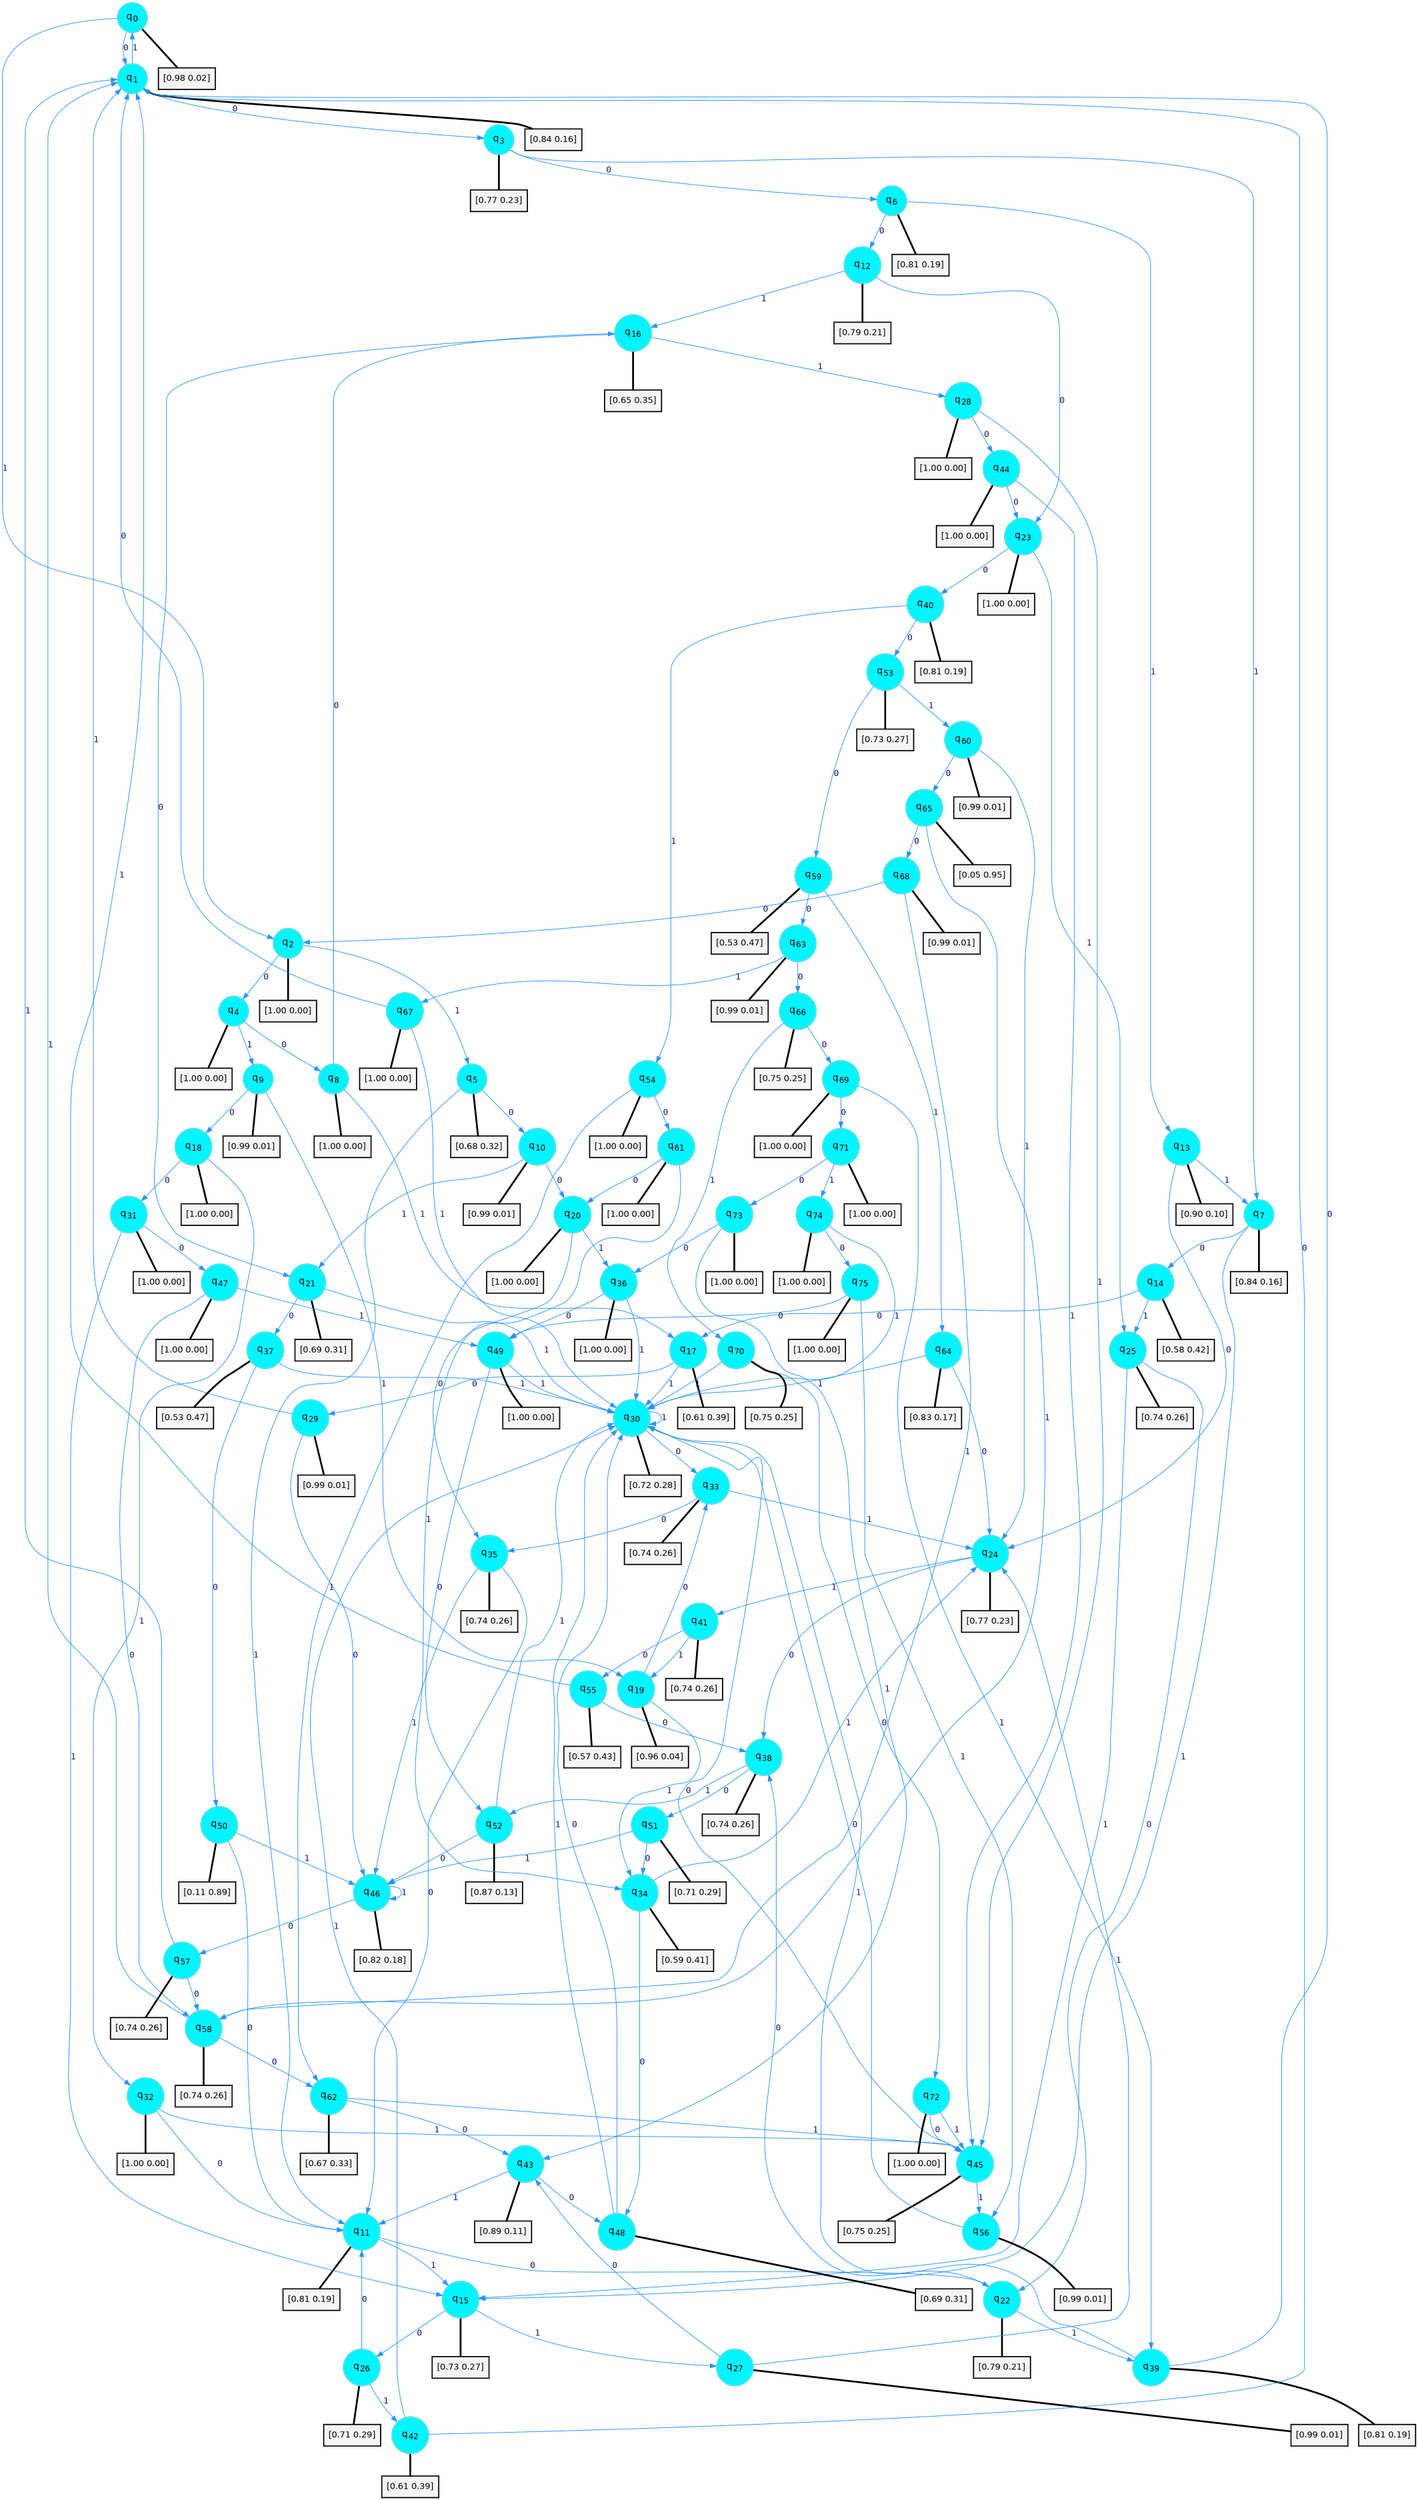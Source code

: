 digraph G {
graph [
bgcolor=transparent, dpi=300, rankdir=TD, size="40,25"];
node [
color=gray, fillcolor=turquoise1, fontcolor=black, fontname=Helvetica, fontsize=16, fontweight=bold, shape=circle, style=filled];
edge [
arrowsize=1, color=dodgerblue1, fontcolor=midnightblue, fontname=courier, fontweight=bold, penwidth=1, style=solid, weight=20];
0[label=<q<SUB>0</SUB>>];
1[label=<q<SUB>1</SUB>>];
2[label=<q<SUB>2</SUB>>];
3[label=<q<SUB>3</SUB>>];
4[label=<q<SUB>4</SUB>>];
5[label=<q<SUB>5</SUB>>];
6[label=<q<SUB>6</SUB>>];
7[label=<q<SUB>7</SUB>>];
8[label=<q<SUB>8</SUB>>];
9[label=<q<SUB>9</SUB>>];
10[label=<q<SUB>10</SUB>>];
11[label=<q<SUB>11</SUB>>];
12[label=<q<SUB>12</SUB>>];
13[label=<q<SUB>13</SUB>>];
14[label=<q<SUB>14</SUB>>];
15[label=<q<SUB>15</SUB>>];
16[label=<q<SUB>16</SUB>>];
17[label=<q<SUB>17</SUB>>];
18[label=<q<SUB>18</SUB>>];
19[label=<q<SUB>19</SUB>>];
20[label=<q<SUB>20</SUB>>];
21[label=<q<SUB>21</SUB>>];
22[label=<q<SUB>22</SUB>>];
23[label=<q<SUB>23</SUB>>];
24[label=<q<SUB>24</SUB>>];
25[label=<q<SUB>25</SUB>>];
26[label=<q<SUB>26</SUB>>];
27[label=<q<SUB>27</SUB>>];
28[label=<q<SUB>28</SUB>>];
29[label=<q<SUB>29</SUB>>];
30[label=<q<SUB>30</SUB>>];
31[label=<q<SUB>31</SUB>>];
32[label=<q<SUB>32</SUB>>];
33[label=<q<SUB>33</SUB>>];
34[label=<q<SUB>34</SUB>>];
35[label=<q<SUB>35</SUB>>];
36[label=<q<SUB>36</SUB>>];
37[label=<q<SUB>37</SUB>>];
38[label=<q<SUB>38</SUB>>];
39[label=<q<SUB>39</SUB>>];
40[label=<q<SUB>40</SUB>>];
41[label=<q<SUB>41</SUB>>];
42[label=<q<SUB>42</SUB>>];
43[label=<q<SUB>43</SUB>>];
44[label=<q<SUB>44</SUB>>];
45[label=<q<SUB>45</SUB>>];
46[label=<q<SUB>46</SUB>>];
47[label=<q<SUB>47</SUB>>];
48[label=<q<SUB>48</SUB>>];
49[label=<q<SUB>49</SUB>>];
50[label=<q<SUB>50</SUB>>];
51[label=<q<SUB>51</SUB>>];
52[label=<q<SUB>52</SUB>>];
53[label=<q<SUB>53</SUB>>];
54[label=<q<SUB>54</SUB>>];
55[label=<q<SUB>55</SUB>>];
56[label=<q<SUB>56</SUB>>];
57[label=<q<SUB>57</SUB>>];
58[label=<q<SUB>58</SUB>>];
59[label=<q<SUB>59</SUB>>];
60[label=<q<SUB>60</SUB>>];
61[label=<q<SUB>61</SUB>>];
62[label=<q<SUB>62</SUB>>];
63[label=<q<SUB>63</SUB>>];
64[label=<q<SUB>64</SUB>>];
65[label=<q<SUB>65</SUB>>];
66[label=<q<SUB>66</SUB>>];
67[label=<q<SUB>67</SUB>>];
68[label=<q<SUB>68</SUB>>];
69[label=<q<SUB>69</SUB>>];
70[label=<q<SUB>70</SUB>>];
71[label=<q<SUB>71</SUB>>];
72[label=<q<SUB>72</SUB>>];
73[label=<q<SUB>73</SUB>>];
74[label=<q<SUB>74</SUB>>];
75[label=<q<SUB>75</SUB>>];
76[label="[0.98 0.02]", shape=box,fontcolor=black, fontname=Helvetica, fontsize=14, penwidth=2, fillcolor=whitesmoke,color=black];
77[label="[0.84 0.16]", shape=box,fontcolor=black, fontname=Helvetica, fontsize=14, penwidth=2, fillcolor=whitesmoke,color=black];
78[label="[1.00 0.00]", shape=box,fontcolor=black, fontname=Helvetica, fontsize=14, penwidth=2, fillcolor=whitesmoke,color=black];
79[label="[0.77 0.23]", shape=box,fontcolor=black, fontname=Helvetica, fontsize=14, penwidth=2, fillcolor=whitesmoke,color=black];
80[label="[1.00 0.00]", shape=box,fontcolor=black, fontname=Helvetica, fontsize=14, penwidth=2, fillcolor=whitesmoke,color=black];
81[label="[0.68 0.32]", shape=box,fontcolor=black, fontname=Helvetica, fontsize=14, penwidth=2, fillcolor=whitesmoke,color=black];
82[label="[0.81 0.19]", shape=box,fontcolor=black, fontname=Helvetica, fontsize=14, penwidth=2, fillcolor=whitesmoke,color=black];
83[label="[0.84 0.16]", shape=box,fontcolor=black, fontname=Helvetica, fontsize=14, penwidth=2, fillcolor=whitesmoke,color=black];
84[label="[1.00 0.00]", shape=box,fontcolor=black, fontname=Helvetica, fontsize=14, penwidth=2, fillcolor=whitesmoke,color=black];
85[label="[0.99 0.01]", shape=box,fontcolor=black, fontname=Helvetica, fontsize=14, penwidth=2, fillcolor=whitesmoke,color=black];
86[label="[0.99 0.01]", shape=box,fontcolor=black, fontname=Helvetica, fontsize=14, penwidth=2, fillcolor=whitesmoke,color=black];
87[label="[0.81 0.19]", shape=box,fontcolor=black, fontname=Helvetica, fontsize=14, penwidth=2, fillcolor=whitesmoke,color=black];
88[label="[0.79 0.21]", shape=box,fontcolor=black, fontname=Helvetica, fontsize=14, penwidth=2, fillcolor=whitesmoke,color=black];
89[label="[0.90 0.10]", shape=box,fontcolor=black, fontname=Helvetica, fontsize=14, penwidth=2, fillcolor=whitesmoke,color=black];
90[label="[0.58 0.42]", shape=box,fontcolor=black, fontname=Helvetica, fontsize=14, penwidth=2, fillcolor=whitesmoke,color=black];
91[label="[0.73 0.27]", shape=box,fontcolor=black, fontname=Helvetica, fontsize=14, penwidth=2, fillcolor=whitesmoke,color=black];
92[label="[0.65 0.35]", shape=box,fontcolor=black, fontname=Helvetica, fontsize=14, penwidth=2, fillcolor=whitesmoke,color=black];
93[label="[0.61 0.39]", shape=box,fontcolor=black, fontname=Helvetica, fontsize=14, penwidth=2, fillcolor=whitesmoke,color=black];
94[label="[1.00 0.00]", shape=box,fontcolor=black, fontname=Helvetica, fontsize=14, penwidth=2, fillcolor=whitesmoke,color=black];
95[label="[0.96 0.04]", shape=box,fontcolor=black, fontname=Helvetica, fontsize=14, penwidth=2, fillcolor=whitesmoke,color=black];
96[label="[1.00 0.00]", shape=box,fontcolor=black, fontname=Helvetica, fontsize=14, penwidth=2, fillcolor=whitesmoke,color=black];
97[label="[0.69 0.31]", shape=box,fontcolor=black, fontname=Helvetica, fontsize=14, penwidth=2, fillcolor=whitesmoke,color=black];
98[label="[0.79 0.21]", shape=box,fontcolor=black, fontname=Helvetica, fontsize=14, penwidth=2, fillcolor=whitesmoke,color=black];
99[label="[1.00 0.00]", shape=box,fontcolor=black, fontname=Helvetica, fontsize=14, penwidth=2, fillcolor=whitesmoke,color=black];
100[label="[0.77 0.23]", shape=box,fontcolor=black, fontname=Helvetica, fontsize=14, penwidth=2, fillcolor=whitesmoke,color=black];
101[label="[0.74 0.26]", shape=box,fontcolor=black, fontname=Helvetica, fontsize=14, penwidth=2, fillcolor=whitesmoke,color=black];
102[label="[0.71 0.29]", shape=box,fontcolor=black, fontname=Helvetica, fontsize=14, penwidth=2, fillcolor=whitesmoke,color=black];
103[label="[0.99 0.01]", shape=box,fontcolor=black, fontname=Helvetica, fontsize=14, penwidth=2, fillcolor=whitesmoke,color=black];
104[label="[1.00 0.00]", shape=box,fontcolor=black, fontname=Helvetica, fontsize=14, penwidth=2, fillcolor=whitesmoke,color=black];
105[label="[0.99 0.01]", shape=box,fontcolor=black, fontname=Helvetica, fontsize=14, penwidth=2, fillcolor=whitesmoke,color=black];
106[label="[0.72 0.28]", shape=box,fontcolor=black, fontname=Helvetica, fontsize=14, penwidth=2, fillcolor=whitesmoke,color=black];
107[label="[1.00 0.00]", shape=box,fontcolor=black, fontname=Helvetica, fontsize=14, penwidth=2, fillcolor=whitesmoke,color=black];
108[label="[1.00 0.00]", shape=box,fontcolor=black, fontname=Helvetica, fontsize=14, penwidth=2, fillcolor=whitesmoke,color=black];
109[label="[0.74 0.26]", shape=box,fontcolor=black, fontname=Helvetica, fontsize=14, penwidth=2, fillcolor=whitesmoke,color=black];
110[label="[0.59 0.41]", shape=box,fontcolor=black, fontname=Helvetica, fontsize=14, penwidth=2, fillcolor=whitesmoke,color=black];
111[label="[0.74 0.26]", shape=box,fontcolor=black, fontname=Helvetica, fontsize=14, penwidth=2, fillcolor=whitesmoke,color=black];
112[label="[1.00 0.00]", shape=box,fontcolor=black, fontname=Helvetica, fontsize=14, penwidth=2, fillcolor=whitesmoke,color=black];
113[label="[0.53 0.47]", shape=box,fontcolor=black, fontname=Helvetica, fontsize=14, penwidth=2, fillcolor=whitesmoke,color=black];
114[label="[0.74 0.26]", shape=box,fontcolor=black, fontname=Helvetica, fontsize=14, penwidth=2, fillcolor=whitesmoke,color=black];
115[label="[0.81 0.19]", shape=box,fontcolor=black, fontname=Helvetica, fontsize=14, penwidth=2, fillcolor=whitesmoke,color=black];
116[label="[0.81 0.19]", shape=box,fontcolor=black, fontname=Helvetica, fontsize=14, penwidth=2, fillcolor=whitesmoke,color=black];
117[label="[0.74 0.26]", shape=box,fontcolor=black, fontname=Helvetica, fontsize=14, penwidth=2, fillcolor=whitesmoke,color=black];
118[label="[0.61 0.39]", shape=box,fontcolor=black, fontname=Helvetica, fontsize=14, penwidth=2, fillcolor=whitesmoke,color=black];
119[label="[0.89 0.11]", shape=box,fontcolor=black, fontname=Helvetica, fontsize=14, penwidth=2, fillcolor=whitesmoke,color=black];
120[label="[1.00 0.00]", shape=box,fontcolor=black, fontname=Helvetica, fontsize=14, penwidth=2, fillcolor=whitesmoke,color=black];
121[label="[0.75 0.25]", shape=box,fontcolor=black, fontname=Helvetica, fontsize=14, penwidth=2, fillcolor=whitesmoke,color=black];
122[label="[0.82 0.18]", shape=box,fontcolor=black, fontname=Helvetica, fontsize=14, penwidth=2, fillcolor=whitesmoke,color=black];
123[label="[1.00 0.00]", shape=box,fontcolor=black, fontname=Helvetica, fontsize=14, penwidth=2, fillcolor=whitesmoke,color=black];
124[label="[0.69 0.31]", shape=box,fontcolor=black, fontname=Helvetica, fontsize=14, penwidth=2, fillcolor=whitesmoke,color=black];
125[label="[1.00 0.00]", shape=box,fontcolor=black, fontname=Helvetica, fontsize=14, penwidth=2, fillcolor=whitesmoke,color=black];
126[label="[0.11 0.89]", shape=box,fontcolor=black, fontname=Helvetica, fontsize=14, penwidth=2, fillcolor=whitesmoke,color=black];
127[label="[0.71 0.29]", shape=box,fontcolor=black, fontname=Helvetica, fontsize=14, penwidth=2, fillcolor=whitesmoke,color=black];
128[label="[0.87 0.13]", shape=box,fontcolor=black, fontname=Helvetica, fontsize=14, penwidth=2, fillcolor=whitesmoke,color=black];
129[label="[0.73 0.27]", shape=box,fontcolor=black, fontname=Helvetica, fontsize=14, penwidth=2, fillcolor=whitesmoke,color=black];
130[label="[1.00 0.00]", shape=box,fontcolor=black, fontname=Helvetica, fontsize=14, penwidth=2, fillcolor=whitesmoke,color=black];
131[label="[0.57 0.43]", shape=box,fontcolor=black, fontname=Helvetica, fontsize=14, penwidth=2, fillcolor=whitesmoke,color=black];
132[label="[0.99 0.01]", shape=box,fontcolor=black, fontname=Helvetica, fontsize=14, penwidth=2, fillcolor=whitesmoke,color=black];
133[label="[0.74 0.26]", shape=box,fontcolor=black, fontname=Helvetica, fontsize=14, penwidth=2, fillcolor=whitesmoke,color=black];
134[label="[0.74 0.26]", shape=box,fontcolor=black, fontname=Helvetica, fontsize=14, penwidth=2, fillcolor=whitesmoke,color=black];
135[label="[0.53 0.47]", shape=box,fontcolor=black, fontname=Helvetica, fontsize=14, penwidth=2, fillcolor=whitesmoke,color=black];
136[label="[0.99 0.01]", shape=box,fontcolor=black, fontname=Helvetica, fontsize=14, penwidth=2, fillcolor=whitesmoke,color=black];
137[label="[1.00 0.00]", shape=box,fontcolor=black, fontname=Helvetica, fontsize=14, penwidth=2, fillcolor=whitesmoke,color=black];
138[label="[0.67 0.33]", shape=box,fontcolor=black, fontname=Helvetica, fontsize=14, penwidth=2, fillcolor=whitesmoke,color=black];
139[label="[0.99 0.01]", shape=box,fontcolor=black, fontname=Helvetica, fontsize=14, penwidth=2, fillcolor=whitesmoke,color=black];
140[label="[0.83 0.17]", shape=box,fontcolor=black, fontname=Helvetica, fontsize=14, penwidth=2, fillcolor=whitesmoke,color=black];
141[label="[0.05 0.95]", shape=box,fontcolor=black, fontname=Helvetica, fontsize=14, penwidth=2, fillcolor=whitesmoke,color=black];
142[label="[0.75 0.25]", shape=box,fontcolor=black, fontname=Helvetica, fontsize=14, penwidth=2, fillcolor=whitesmoke,color=black];
143[label="[1.00 0.00]", shape=box,fontcolor=black, fontname=Helvetica, fontsize=14, penwidth=2, fillcolor=whitesmoke,color=black];
144[label="[0.99 0.01]", shape=box,fontcolor=black, fontname=Helvetica, fontsize=14, penwidth=2, fillcolor=whitesmoke,color=black];
145[label="[1.00 0.00]", shape=box,fontcolor=black, fontname=Helvetica, fontsize=14, penwidth=2, fillcolor=whitesmoke,color=black];
146[label="[0.75 0.25]", shape=box,fontcolor=black, fontname=Helvetica, fontsize=14, penwidth=2, fillcolor=whitesmoke,color=black];
147[label="[1.00 0.00]", shape=box,fontcolor=black, fontname=Helvetica, fontsize=14, penwidth=2, fillcolor=whitesmoke,color=black];
148[label="[1.00 0.00]", shape=box,fontcolor=black, fontname=Helvetica, fontsize=14, penwidth=2, fillcolor=whitesmoke,color=black];
149[label="[1.00 0.00]", shape=box,fontcolor=black, fontname=Helvetica, fontsize=14, penwidth=2, fillcolor=whitesmoke,color=black];
150[label="[1.00 0.00]", shape=box,fontcolor=black, fontname=Helvetica, fontsize=14, penwidth=2, fillcolor=whitesmoke,color=black];
151[label="[1.00 0.00]", shape=box,fontcolor=black, fontname=Helvetica, fontsize=14, penwidth=2, fillcolor=whitesmoke,color=black];
0->1 [label=0];
0->2 [label=1];
0->76 [arrowhead=none, penwidth=3,color=black];
1->3 [label=0];
1->0 [label=1];
1->77 [arrowhead=none, penwidth=3,color=black];
2->4 [label=0];
2->5 [label=1];
2->78 [arrowhead=none, penwidth=3,color=black];
3->6 [label=0];
3->7 [label=1];
3->79 [arrowhead=none, penwidth=3,color=black];
4->8 [label=0];
4->9 [label=1];
4->80 [arrowhead=none, penwidth=3,color=black];
5->10 [label=0];
5->11 [label=1];
5->81 [arrowhead=none, penwidth=3,color=black];
6->12 [label=0];
6->13 [label=1];
6->82 [arrowhead=none, penwidth=3,color=black];
7->14 [label=0];
7->15 [label=1];
7->83 [arrowhead=none, penwidth=3,color=black];
8->16 [label=0];
8->17 [label=1];
8->84 [arrowhead=none, penwidth=3,color=black];
9->18 [label=0];
9->19 [label=1];
9->85 [arrowhead=none, penwidth=3,color=black];
10->20 [label=0];
10->21 [label=1];
10->86 [arrowhead=none, penwidth=3,color=black];
11->22 [label=0];
11->15 [label=1];
11->87 [arrowhead=none, penwidth=3,color=black];
12->23 [label=0];
12->16 [label=1];
12->88 [arrowhead=none, penwidth=3,color=black];
13->24 [label=0];
13->7 [label=1];
13->89 [arrowhead=none, penwidth=3,color=black];
14->17 [label=0];
14->25 [label=1];
14->90 [arrowhead=none, penwidth=3,color=black];
15->26 [label=0];
15->27 [label=1];
15->91 [arrowhead=none, penwidth=3,color=black];
16->21 [label=0];
16->28 [label=1];
16->92 [arrowhead=none, penwidth=3,color=black];
17->29 [label=0];
17->30 [label=1];
17->93 [arrowhead=none, penwidth=3,color=black];
18->31 [label=0];
18->32 [label=1];
18->94 [arrowhead=none, penwidth=3,color=black];
19->33 [label=0];
19->34 [label=1];
19->95 [arrowhead=none, penwidth=3,color=black];
20->35 [label=0];
20->36 [label=1];
20->96 [arrowhead=none, penwidth=3,color=black];
21->37 [label=0];
21->30 [label=1];
21->97 [arrowhead=none, penwidth=3,color=black];
22->38 [label=0];
22->39 [label=1];
22->98 [arrowhead=none, penwidth=3,color=black];
23->40 [label=0];
23->25 [label=1];
23->99 [arrowhead=none, penwidth=3,color=black];
24->38 [label=0];
24->41 [label=1];
24->100 [arrowhead=none, penwidth=3,color=black];
25->22 [label=0];
25->15 [label=1];
25->101 [arrowhead=none, penwidth=3,color=black];
26->11 [label=0];
26->42 [label=1];
26->102 [arrowhead=none, penwidth=3,color=black];
27->43 [label=0];
27->24 [label=1];
27->103 [arrowhead=none, penwidth=3,color=black];
28->44 [label=0];
28->45 [label=1];
28->104 [arrowhead=none, penwidth=3,color=black];
29->46 [label=0];
29->1 [label=1];
29->105 [arrowhead=none, penwidth=3,color=black];
30->33 [label=0];
30->30 [label=1];
30->106 [arrowhead=none, penwidth=3,color=black];
31->47 [label=0];
31->15 [label=1];
31->107 [arrowhead=none, penwidth=3,color=black];
32->11 [label=0];
32->45 [label=1];
32->108 [arrowhead=none, penwidth=3,color=black];
33->35 [label=0];
33->24 [label=1];
33->109 [arrowhead=none, penwidth=3,color=black];
34->48 [label=0];
34->24 [label=1];
34->110 [arrowhead=none, penwidth=3,color=black];
35->11 [label=0];
35->46 [label=1];
35->111 [arrowhead=none, penwidth=3,color=black];
36->49 [label=0];
36->30 [label=1];
36->112 [arrowhead=none, penwidth=3,color=black];
37->50 [label=0];
37->30 [label=1];
37->113 [arrowhead=none, penwidth=3,color=black];
38->51 [label=0];
38->52 [label=1];
38->114 [arrowhead=none, penwidth=3,color=black];
39->1 [label=0];
39->30 [label=1];
39->115 [arrowhead=none, penwidth=3,color=black];
40->53 [label=0];
40->54 [label=1];
40->116 [arrowhead=none, penwidth=3,color=black];
41->55 [label=0];
41->19 [label=1];
41->117 [arrowhead=none, penwidth=3,color=black];
42->1 [label=0];
42->30 [label=1];
42->118 [arrowhead=none, penwidth=3,color=black];
43->48 [label=0];
43->11 [label=1];
43->119 [arrowhead=none, penwidth=3,color=black];
44->23 [label=0];
44->45 [label=1];
44->120 [arrowhead=none, penwidth=3,color=black];
45->30 [label=0];
45->56 [label=1];
45->121 [arrowhead=none, penwidth=3,color=black];
46->57 [label=0];
46->46 [label=1];
46->122 [arrowhead=none, penwidth=3,color=black];
47->58 [label=0];
47->49 [label=1];
47->123 [arrowhead=none, penwidth=3,color=black];
48->30 [label=0];
48->30 [label=1];
48->124 [arrowhead=none, penwidth=3,color=black];
49->52 [label=0];
49->30 [label=1];
49->125 [arrowhead=none, penwidth=3,color=black];
50->11 [label=0];
50->46 [label=1];
50->126 [arrowhead=none, penwidth=3,color=black];
51->34 [label=0];
51->46 [label=1];
51->127 [arrowhead=none, penwidth=3,color=black];
52->46 [label=0];
52->30 [label=1];
52->128 [arrowhead=none, penwidth=3,color=black];
53->59 [label=0];
53->60 [label=1];
53->129 [arrowhead=none, penwidth=3,color=black];
54->61 [label=0];
54->62 [label=1];
54->130 [arrowhead=none, penwidth=3,color=black];
55->38 [label=0];
55->1 [label=1];
55->131 [arrowhead=none, penwidth=3,color=black];
56->30 [label=0];
56->132 [arrowhead=none, penwidth=3,color=black];
57->58 [label=0];
57->1 [label=1];
57->133 [arrowhead=none, penwidth=3,color=black];
58->62 [label=0];
58->1 [label=1];
58->134 [arrowhead=none, penwidth=3,color=black];
59->63 [label=0];
59->64 [label=1];
59->135 [arrowhead=none, penwidth=3,color=black];
60->65 [label=0];
60->24 [label=1];
60->136 [arrowhead=none, penwidth=3,color=black];
61->20 [label=0];
61->34 [label=1];
61->137 [arrowhead=none, penwidth=3,color=black];
62->43 [label=0];
62->45 [label=1];
62->138 [arrowhead=none, penwidth=3,color=black];
63->66 [label=0];
63->67 [label=1];
63->139 [arrowhead=none, penwidth=3,color=black];
64->24 [label=0];
64->30 [label=1];
64->140 [arrowhead=none, penwidth=3,color=black];
65->68 [label=0];
65->58 [label=1];
65->141 [arrowhead=none, penwidth=3,color=black];
66->69 [label=0];
66->70 [label=1];
66->142 [arrowhead=none, penwidth=3,color=black];
67->1 [label=0];
67->30 [label=1];
67->143 [arrowhead=none, penwidth=3,color=black];
68->2 [label=0];
68->58 [label=1];
68->144 [arrowhead=none, penwidth=3,color=black];
69->71 [label=0];
69->39 [label=1];
69->145 [arrowhead=none, penwidth=3,color=black];
70->72 [label=0];
70->30 [label=1];
70->146 [arrowhead=none, penwidth=3,color=black];
71->73 [label=0];
71->74 [label=1];
71->147 [arrowhead=none, penwidth=3,color=black];
72->45 [label=0];
72->45 [label=1];
72->148 [arrowhead=none, penwidth=3,color=black];
73->36 [label=0];
73->43 [label=1];
73->149 [arrowhead=none, penwidth=3,color=black];
74->75 [label=0];
74->30 [label=1];
74->150 [arrowhead=none, penwidth=3,color=black];
75->49 [label=0];
75->56 [label=1];
75->151 [arrowhead=none, penwidth=3,color=black];
}
